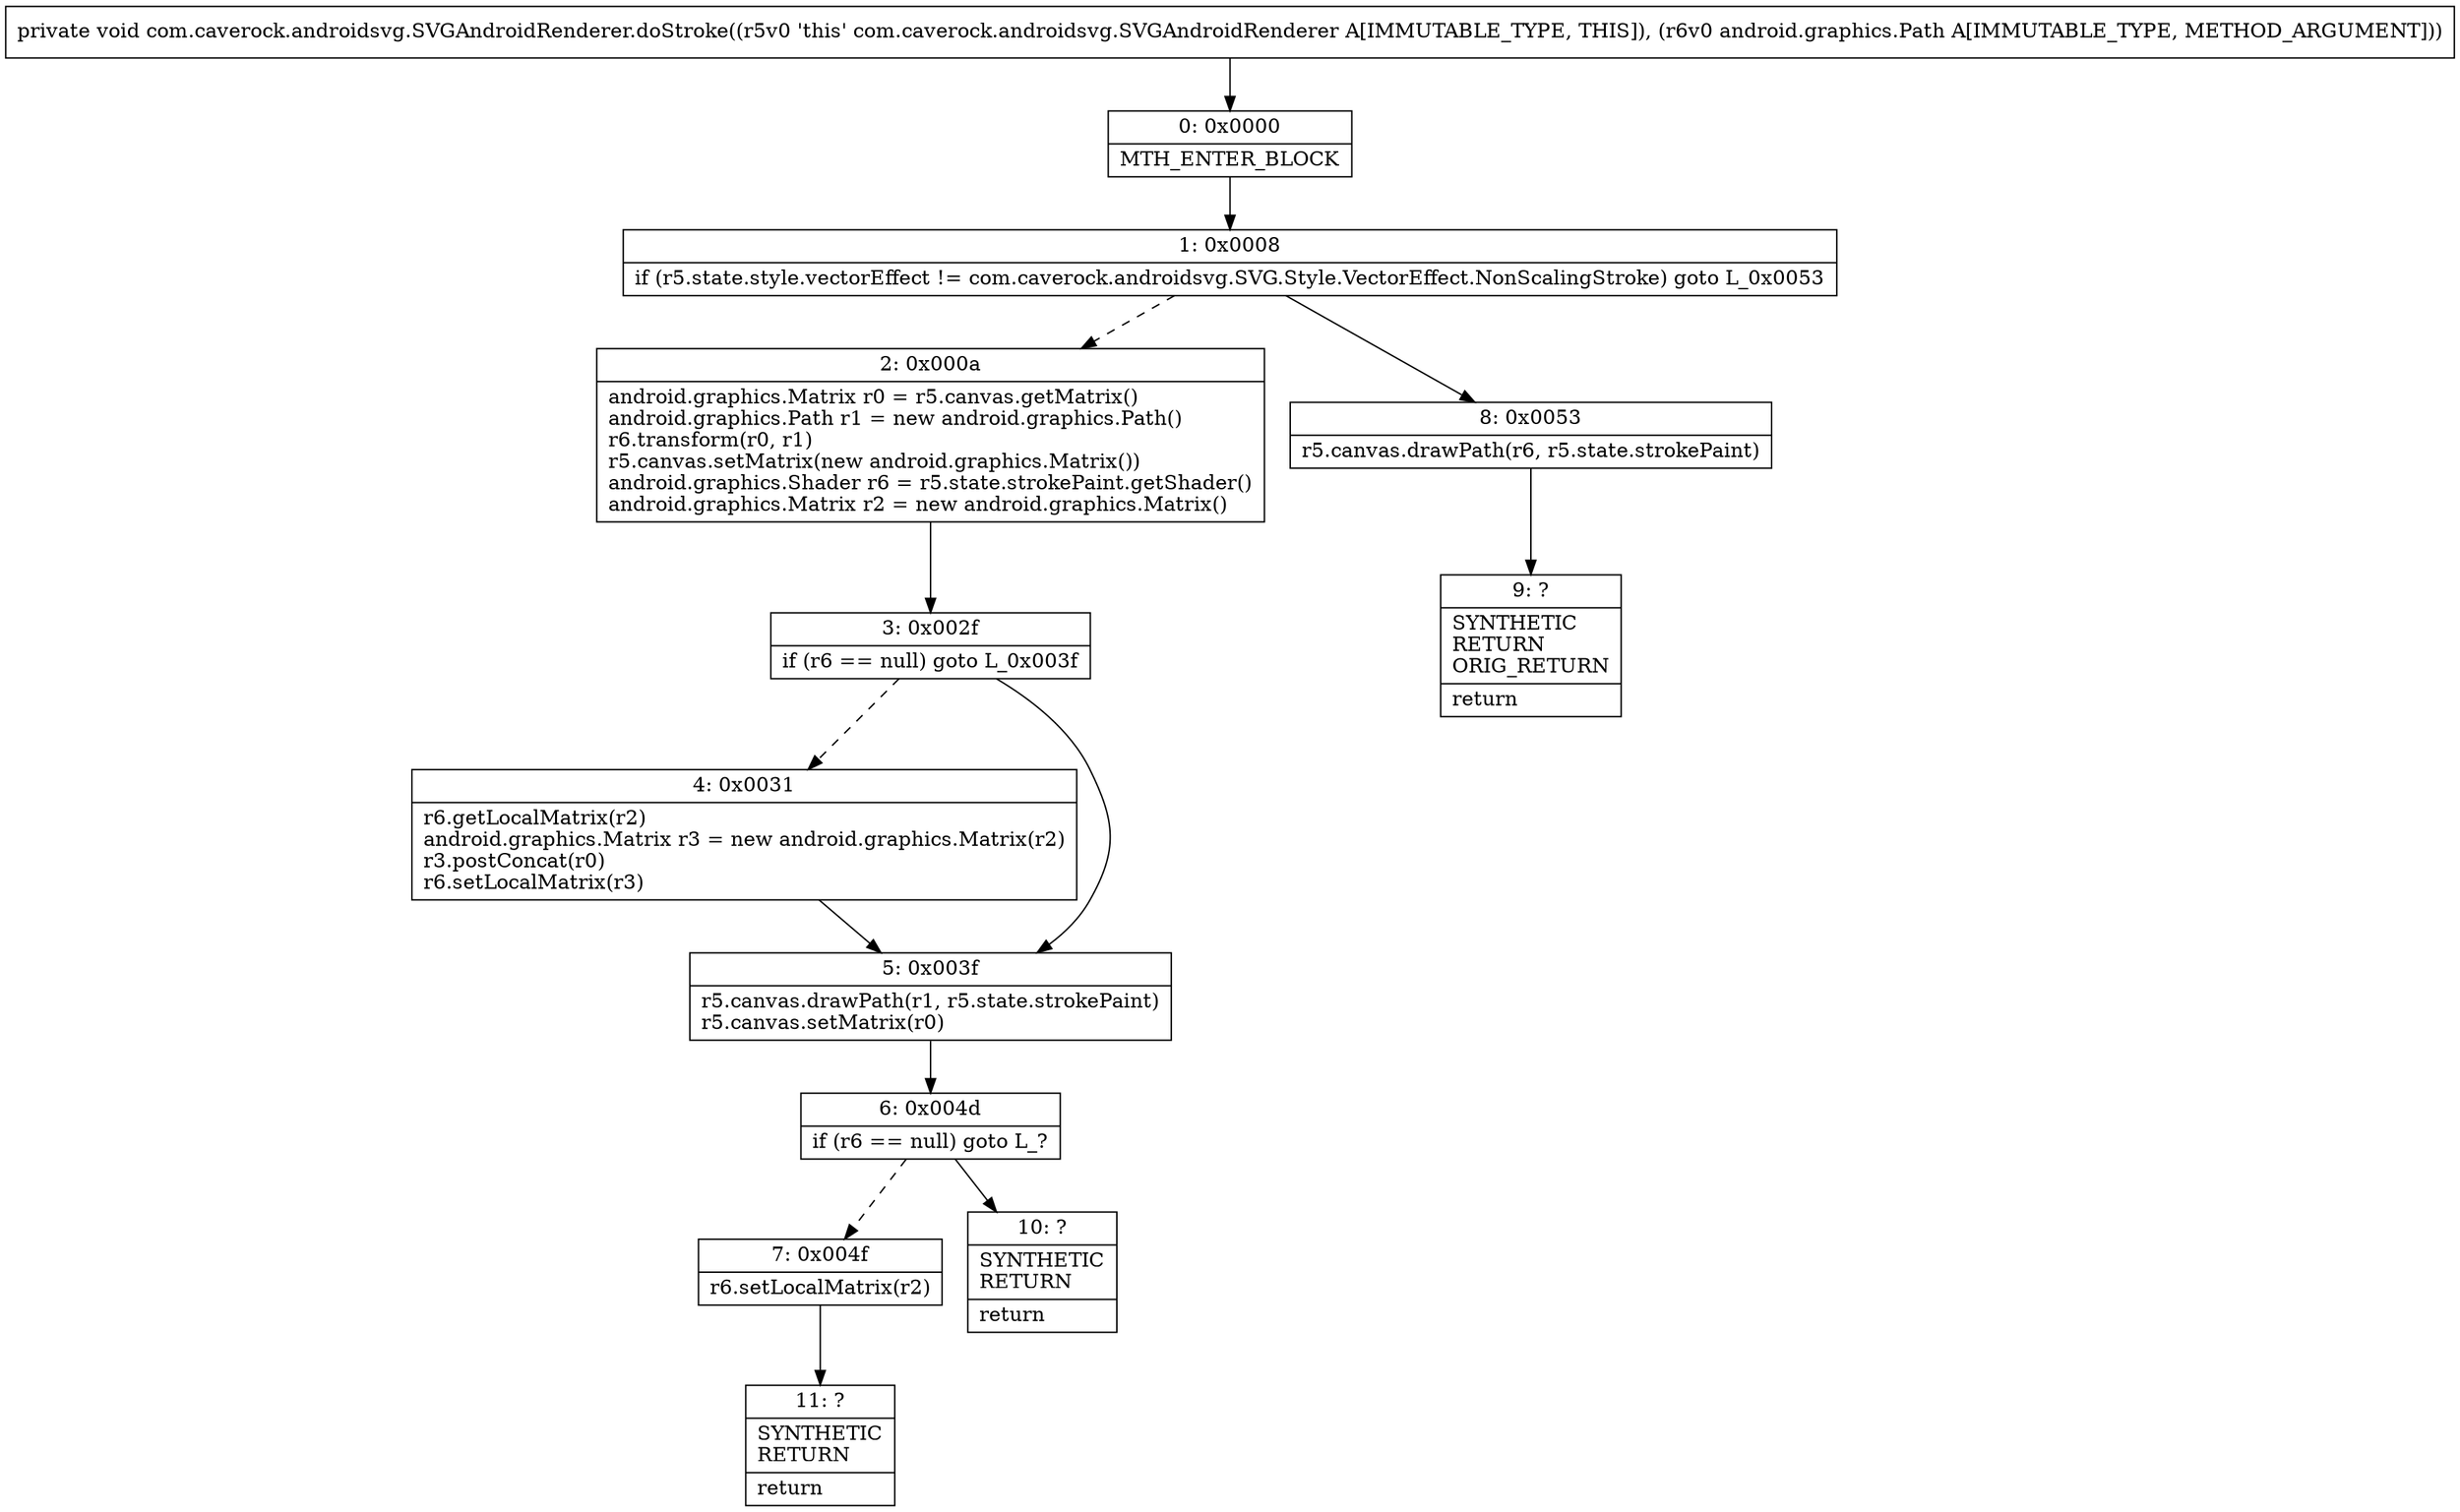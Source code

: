 digraph "CFG forcom.caverock.androidsvg.SVGAndroidRenderer.doStroke(Landroid\/graphics\/Path;)V" {
Node_0 [shape=record,label="{0\:\ 0x0000|MTH_ENTER_BLOCK\l}"];
Node_1 [shape=record,label="{1\:\ 0x0008|if (r5.state.style.vectorEffect != com.caverock.androidsvg.SVG.Style.VectorEffect.NonScalingStroke) goto L_0x0053\l}"];
Node_2 [shape=record,label="{2\:\ 0x000a|android.graphics.Matrix r0 = r5.canvas.getMatrix()\landroid.graphics.Path r1 = new android.graphics.Path()\lr6.transform(r0, r1)\lr5.canvas.setMatrix(new android.graphics.Matrix())\landroid.graphics.Shader r6 = r5.state.strokePaint.getShader()\landroid.graphics.Matrix r2 = new android.graphics.Matrix()\l}"];
Node_3 [shape=record,label="{3\:\ 0x002f|if (r6 == null) goto L_0x003f\l}"];
Node_4 [shape=record,label="{4\:\ 0x0031|r6.getLocalMatrix(r2)\landroid.graphics.Matrix r3 = new android.graphics.Matrix(r2)\lr3.postConcat(r0)\lr6.setLocalMatrix(r3)\l}"];
Node_5 [shape=record,label="{5\:\ 0x003f|r5.canvas.drawPath(r1, r5.state.strokePaint)\lr5.canvas.setMatrix(r0)\l}"];
Node_6 [shape=record,label="{6\:\ 0x004d|if (r6 == null) goto L_?\l}"];
Node_7 [shape=record,label="{7\:\ 0x004f|r6.setLocalMatrix(r2)\l}"];
Node_8 [shape=record,label="{8\:\ 0x0053|r5.canvas.drawPath(r6, r5.state.strokePaint)\l}"];
Node_9 [shape=record,label="{9\:\ ?|SYNTHETIC\lRETURN\lORIG_RETURN\l|return\l}"];
Node_10 [shape=record,label="{10\:\ ?|SYNTHETIC\lRETURN\l|return\l}"];
Node_11 [shape=record,label="{11\:\ ?|SYNTHETIC\lRETURN\l|return\l}"];
MethodNode[shape=record,label="{private void com.caverock.androidsvg.SVGAndroidRenderer.doStroke((r5v0 'this' com.caverock.androidsvg.SVGAndroidRenderer A[IMMUTABLE_TYPE, THIS]), (r6v0 android.graphics.Path A[IMMUTABLE_TYPE, METHOD_ARGUMENT])) }"];
MethodNode -> Node_0;
Node_0 -> Node_1;
Node_1 -> Node_2[style=dashed];
Node_1 -> Node_8;
Node_2 -> Node_3;
Node_3 -> Node_4[style=dashed];
Node_3 -> Node_5;
Node_4 -> Node_5;
Node_5 -> Node_6;
Node_6 -> Node_7[style=dashed];
Node_6 -> Node_10;
Node_7 -> Node_11;
Node_8 -> Node_9;
}

